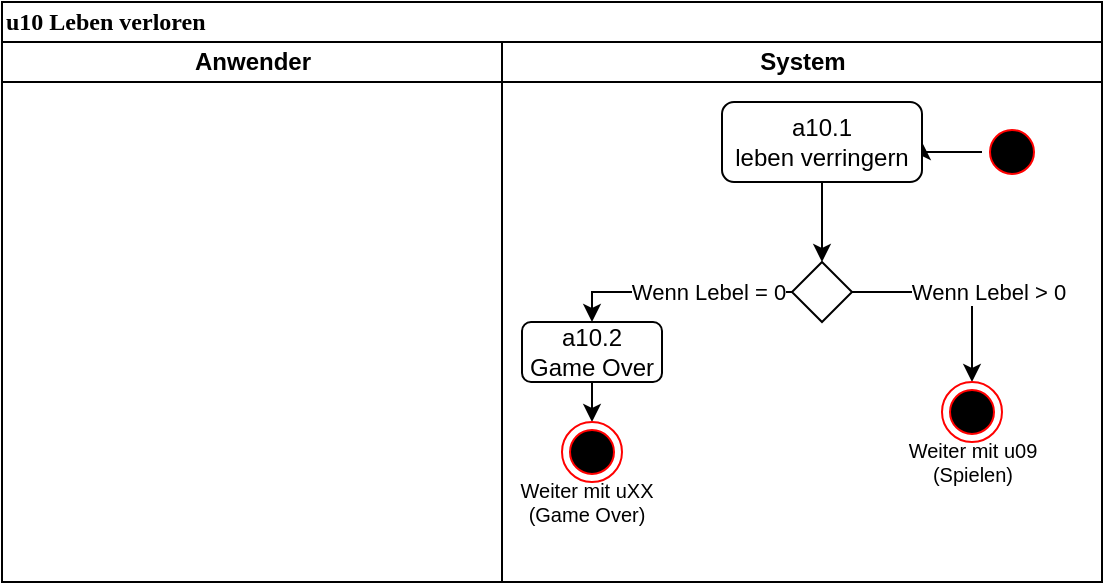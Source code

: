 <mxfile version="22.0.8" type="github">
  <diagram name="Seite-1" id="60NqQOznhc1A8SArfkW2">
    <mxGraphModel dx="819" dy="415" grid="1" gridSize="10" guides="1" tooltips="1" connect="1" arrows="1" fold="1" page="1" pageScale="1" pageWidth="827" pageHeight="1169" math="0" shadow="0">
      <root>
        <mxCell id="0" />
        <mxCell id="1" parent="0" />
        <mxCell id="De6Wa1WC866q7eQohw9J-1" value="u10 Leben verloren" style="swimlane;html=1;childLayout=stackLayout;startSize=20;rounded=0;shadow=0;comic=0;labelBackgroundColor=none;strokeWidth=1;fontFamily=Verdana;fontSize=12;align=left;" vertex="1" parent="1">
          <mxGeometry x="40" y="20" width="550" height="290" as="geometry" />
        </mxCell>
        <mxCell id="De6Wa1WC866q7eQohw9J-2" value="Anwender" style="swimlane;html=1;startSize=20;" vertex="1" parent="De6Wa1WC866q7eQohw9J-1">
          <mxGeometry y="20" width="250" height="270" as="geometry" />
        </mxCell>
        <mxCell id="De6Wa1WC866q7eQohw9J-6" value="System" style="swimlane;html=1;startSize=20;" vertex="1" parent="De6Wa1WC866q7eQohw9J-1">
          <mxGeometry x="250" y="20" width="300" height="270" as="geometry" />
        </mxCell>
        <mxCell id="De6Wa1WC866q7eQohw9J-22" style="edgeStyle=orthogonalEdgeStyle;rounded=0;orthogonalLoop=1;jettySize=auto;html=1;exitX=0;exitY=0.5;exitDx=0;exitDy=0;entryX=1;entryY=0.5;entryDx=0;entryDy=0;" edge="1" parent="De6Wa1WC866q7eQohw9J-6" source="De6Wa1WC866q7eQohw9J-3" target="De6Wa1WC866q7eQohw9J-12">
          <mxGeometry relative="1" as="geometry" />
        </mxCell>
        <mxCell id="De6Wa1WC866q7eQohw9J-3" value="" style="ellipse;html=1;shape=startState;fillColor=#000000;strokeColor=#ff0000;" vertex="1" parent="De6Wa1WC866q7eQohw9J-6">
          <mxGeometry x="240" y="40" width="30" height="30" as="geometry" />
        </mxCell>
        <mxCell id="De6Wa1WC866q7eQohw9J-21" style="edgeStyle=orthogonalEdgeStyle;rounded=0;orthogonalLoop=1;jettySize=auto;html=1;exitX=0.5;exitY=1;exitDx=0;exitDy=0;entryX=0.5;entryY=0;entryDx=0;entryDy=0;" edge="1" parent="De6Wa1WC866q7eQohw9J-6" source="De6Wa1WC866q7eQohw9J-12" target="De6Wa1WC866q7eQohw9J-13">
          <mxGeometry relative="1" as="geometry" />
        </mxCell>
        <mxCell id="De6Wa1WC866q7eQohw9J-12" value="&lt;div&gt;a10.1&lt;/div&gt;&lt;div&gt;leben verringern&lt;/div&gt;" style="rounded=1;whiteSpace=wrap;html=1;" vertex="1" parent="De6Wa1WC866q7eQohw9J-6">
          <mxGeometry x="110" y="30" width="100" height="40" as="geometry" />
        </mxCell>
        <mxCell id="De6Wa1WC866q7eQohw9J-13" value="" style="rhombus;whiteSpace=wrap;html=1;" vertex="1" parent="De6Wa1WC866q7eQohw9J-6">
          <mxGeometry x="145" y="110" width="30" height="30" as="geometry" />
        </mxCell>
        <mxCell id="De6Wa1WC866q7eQohw9J-24" style="edgeStyle=orthogonalEdgeStyle;rounded=0;orthogonalLoop=1;jettySize=auto;html=1;exitX=0.5;exitY=1;exitDx=0;exitDy=0;entryX=0.5;entryY=0;entryDx=0;entryDy=0;" edge="1" parent="De6Wa1WC866q7eQohw9J-6" source="De6Wa1WC866q7eQohw9J-14" target="De6Wa1WC866q7eQohw9J-23">
          <mxGeometry relative="1" as="geometry" />
        </mxCell>
        <mxCell id="De6Wa1WC866q7eQohw9J-14" value="a10.2&lt;br&gt;Game Over" style="rounded=1;whiteSpace=wrap;html=1;" vertex="1" parent="De6Wa1WC866q7eQohw9J-6">
          <mxGeometry x="10" y="140" width="70" height="30" as="geometry" />
        </mxCell>
        <mxCell id="De6Wa1WC866q7eQohw9J-16" value="" style="endArrow=classic;html=1;rounded=0;entryX=0.5;entryY=0;entryDx=0;entryDy=0;exitX=0;exitY=0.5;exitDx=0;exitDy=0;" edge="1" parent="De6Wa1WC866q7eQohw9J-6" source="De6Wa1WC866q7eQohw9J-13" target="De6Wa1WC866q7eQohw9J-14">
          <mxGeometry relative="1" as="geometry">
            <mxPoint x="24" y="120" as="sourcePoint" />
            <mxPoint x="124" y="120" as="targetPoint" />
            <Array as="points">
              <mxPoint x="45" y="125" />
            </Array>
          </mxGeometry>
        </mxCell>
        <mxCell id="De6Wa1WC866q7eQohw9J-17" value="Wenn Lebel = 0" style="edgeLabel;resizable=0;html=1;align=center;verticalAlign=middle;" connectable="0" vertex="1" parent="De6Wa1WC866q7eQohw9J-16">
          <mxGeometry relative="1" as="geometry">
            <mxPoint x="15" as="offset" />
          </mxGeometry>
        </mxCell>
        <mxCell id="De6Wa1WC866q7eQohw9J-18" value="" style="endArrow=classic;html=1;rounded=0;entryX=0.5;entryY=0;entryDx=0;entryDy=0;exitX=1;exitY=0.5;exitDx=0;exitDy=0;" edge="1" parent="De6Wa1WC866q7eQohw9J-6" source="De6Wa1WC866q7eQohw9J-13" target="De6Wa1WC866q7eQohw9J-7">
          <mxGeometry relative="1" as="geometry">
            <mxPoint x="217.5" y="100" as="sourcePoint" />
            <mxPoint x="240" y="160" as="targetPoint" />
            <Array as="points">
              <mxPoint x="235" y="125" />
            </Array>
          </mxGeometry>
        </mxCell>
        <mxCell id="De6Wa1WC866q7eQohw9J-19" value="Wenn Lebel &amp;gt; 0" style="edgeLabel;resizable=0;html=1;align=center;verticalAlign=middle;" connectable="0" vertex="1" parent="De6Wa1WC866q7eQohw9J-18">
          <mxGeometry relative="1" as="geometry">
            <mxPoint x="15" as="offset" />
          </mxGeometry>
        </mxCell>
        <mxCell id="De6Wa1WC866q7eQohw9J-7" value="" style="ellipse;html=1;shape=endState;fillColor=#000000;strokeColor=#ff0000;" vertex="1" parent="De6Wa1WC866q7eQohw9J-6">
          <mxGeometry x="220" y="170" width="30" height="30" as="geometry" />
        </mxCell>
        <mxCell id="De6Wa1WC866q7eQohw9J-10" value="Weiter mit u09&lt;br style=&quot;font-size: 10px;&quot;&gt;(Spielen)" style="text;html=1;strokeColor=none;fillColor=none;align=center;verticalAlign=middle;whiteSpace=wrap;rounded=0;fontSize=10;" vertex="1" parent="De6Wa1WC866q7eQohw9J-6">
          <mxGeometry x="197.5" y="200" width="75" height="20" as="geometry" />
        </mxCell>
        <mxCell id="De6Wa1WC866q7eQohw9J-23" value="" style="ellipse;html=1;shape=endState;fillColor=#000000;strokeColor=#ff0000;" vertex="1" parent="De6Wa1WC866q7eQohw9J-6">
          <mxGeometry x="30" y="190" width="30" height="30" as="geometry" />
        </mxCell>
        <mxCell id="De6Wa1WC866q7eQohw9J-25" value="Weiter mit uXX&lt;br&gt;(Game Over)" style="text;html=1;strokeColor=none;fillColor=none;align=center;verticalAlign=middle;whiteSpace=wrap;rounded=0;fontSize=10;" vertex="1" parent="De6Wa1WC866q7eQohw9J-6">
          <mxGeometry x="5" y="220" width="75" height="20" as="geometry" />
        </mxCell>
      </root>
    </mxGraphModel>
  </diagram>
</mxfile>
